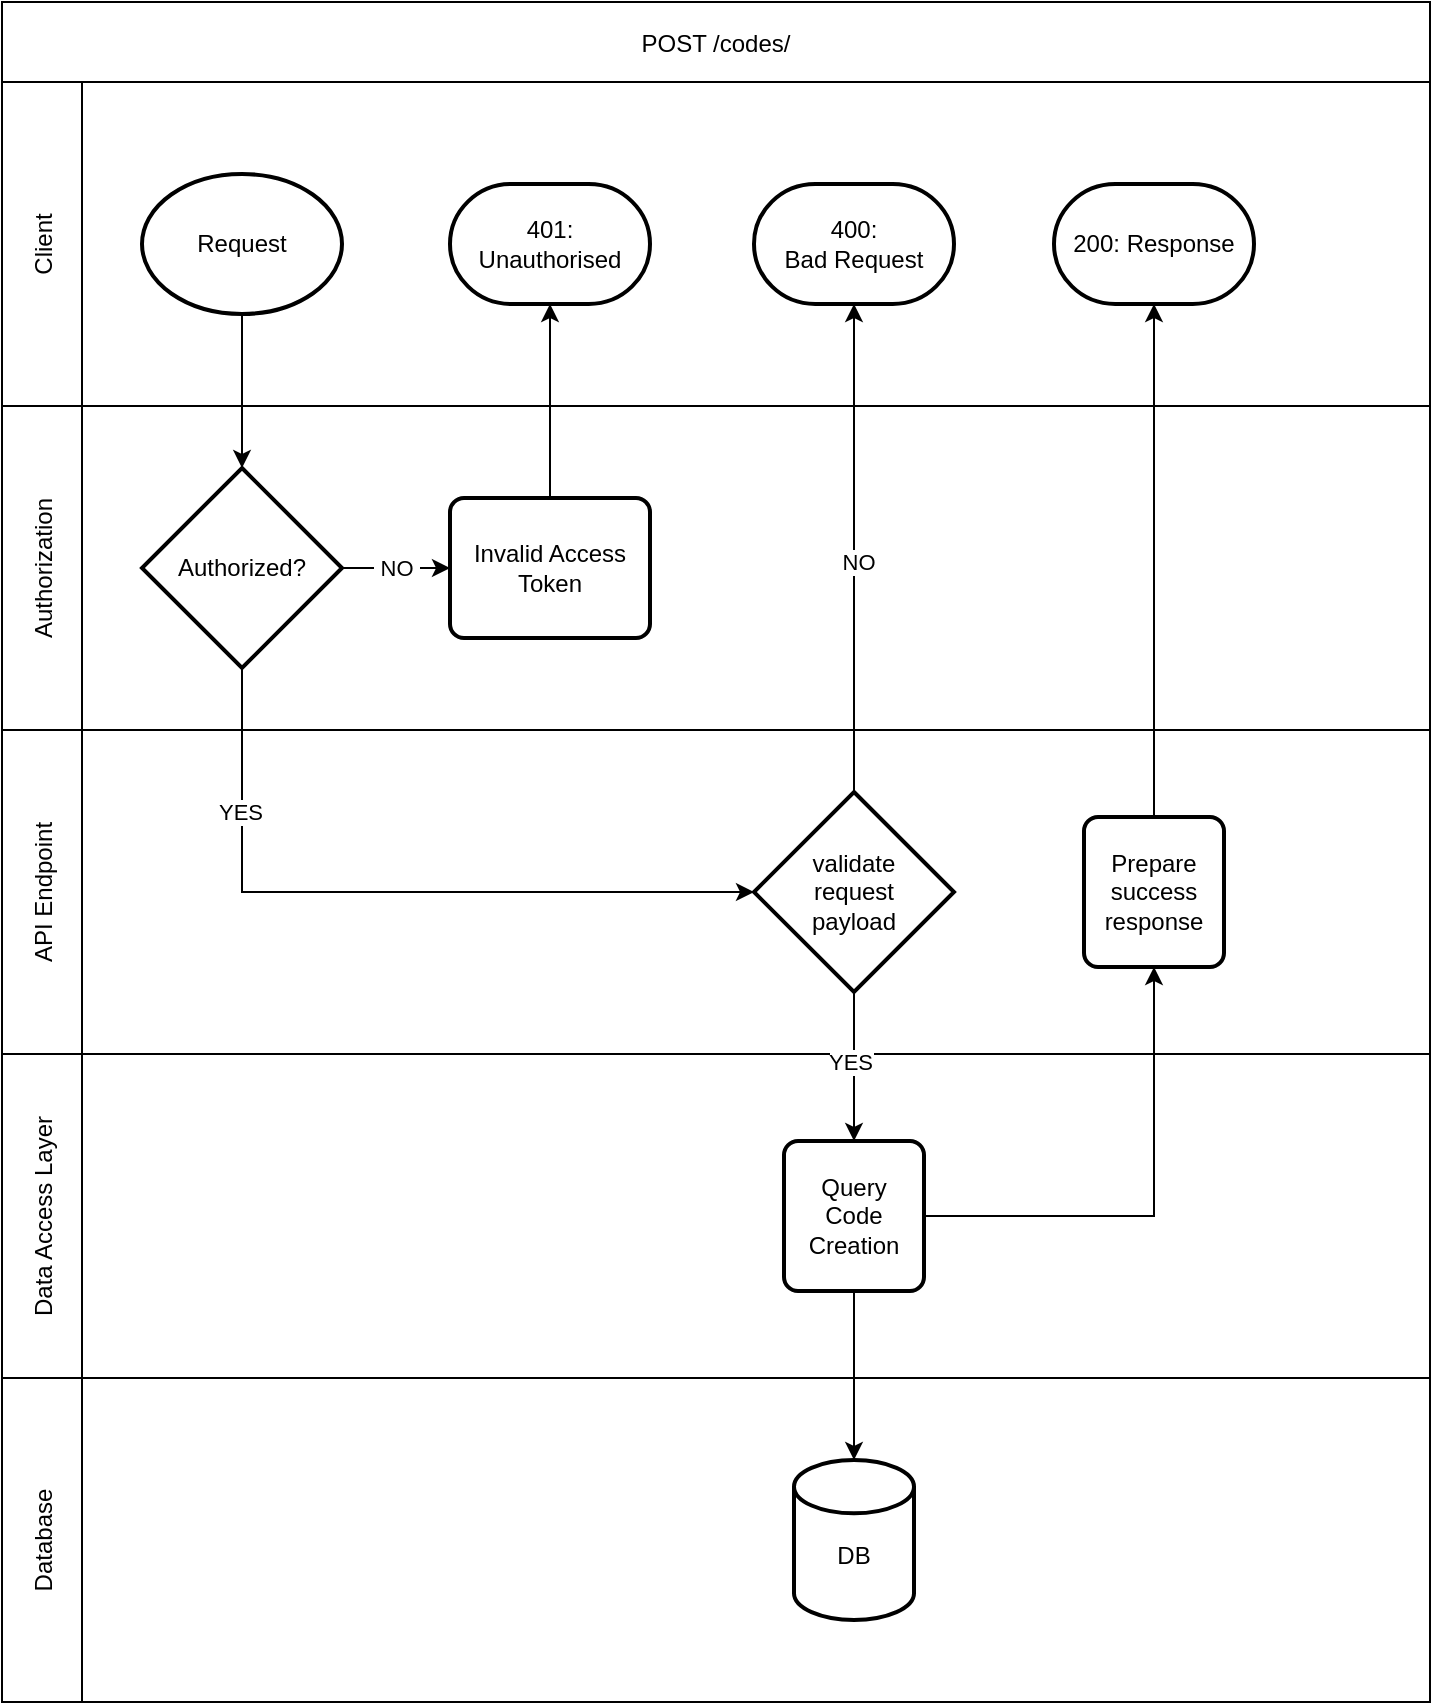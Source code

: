 <mxfile version="26.0.4">
  <diagram id="C5RBs43oDa-KdzZeNtuy" name="Page-1">
    <mxGraphModel dx="607" dy="854" grid="1" gridSize="10" guides="1" tooltips="1" connect="1" arrows="1" fold="1" page="1" pageScale="1" pageWidth="827" pageHeight="1169" math="0" shadow="0">
      <root>
        <mxCell id="WIyWlLk6GJQsqaUBKTNV-0" />
        <mxCell id="WIyWlLk6GJQsqaUBKTNV-1" parent="WIyWlLk6GJQsqaUBKTNV-0" />
        <mxCell id="KsU-oVDJiNAYJk19QjAR-104" value="POST /codes/" style="shape=table;childLayout=tableLayout;startSize=40;collapsible=0;recursiveResize=0;expand=0;" parent="WIyWlLk6GJQsqaUBKTNV-1" vertex="1">
          <mxGeometry x="884" y="80" width="714" height="850" as="geometry" />
        </mxCell>
        <mxCell id="KsU-oVDJiNAYJk19QjAR-107" value="Client" style="shape=tableRow;horizontal=0;swimlaneHead=0;swimlaneBody=0;top=0;left=0;strokeColor=inherit;bottom=0;right=0;dropTarget=0;fontStyle=0;fillColor=none;points=[[0,0.5],[1,0.5]];portConstraint=eastwest;startSize=40;collapsible=0;recursiveResize=0;expand=0;" parent="KsU-oVDJiNAYJk19QjAR-104" vertex="1">
          <mxGeometry y="40" width="714" height="162" as="geometry" />
        </mxCell>
        <mxCell id="KsU-oVDJiNAYJk19QjAR-108" value="" style="swimlane;swimlaneHead=0;swimlaneBody=0;fontStyle=0;connectable=0;strokeColor=inherit;fillColor=none;startSize=0;collapsible=0;recursiveResize=0;expand=0;" parent="KsU-oVDJiNAYJk19QjAR-107" vertex="1">
          <mxGeometry x="40" width="674" height="162" as="geometry">
            <mxRectangle width="674" height="162" as="alternateBounds" />
          </mxGeometry>
        </mxCell>
        <mxCell id="Q2JHpyXK3tvcLyVBupTh-7" value="Request" style="strokeWidth=2;html=1;shape=mxgraph.flowchart.start_1;whiteSpace=wrap;" parent="KsU-oVDJiNAYJk19QjAR-108" vertex="1">
          <mxGeometry x="30" y="46" width="100" height="70" as="geometry" />
        </mxCell>
        <mxCell id="Q2JHpyXK3tvcLyVBupTh-10" value="401: Unauthorised" style="strokeWidth=2;html=1;shape=mxgraph.flowchart.terminator;whiteSpace=wrap;" parent="KsU-oVDJiNAYJk19QjAR-108" vertex="1">
          <mxGeometry x="184" y="51" width="100" height="60" as="geometry" />
        </mxCell>
        <mxCell id="ZfSD3USpCY6e5y5g9DAe-16" value="200: Response" style="strokeWidth=2;html=1;shape=mxgraph.flowchart.terminator;whiteSpace=wrap;" parent="KsU-oVDJiNAYJk19QjAR-108" vertex="1">
          <mxGeometry x="486" y="51" width="100" height="60" as="geometry" />
        </mxCell>
        <mxCell id="HGcjKGALSTUR5RTaQ5zP-2" value="400:&lt;div&gt;Bad Request&lt;/div&gt;" style="strokeWidth=2;html=1;shape=mxgraph.flowchart.terminator;whiteSpace=wrap;" vertex="1" parent="KsU-oVDJiNAYJk19QjAR-108">
          <mxGeometry x="336" y="51" width="100" height="60" as="geometry" />
        </mxCell>
        <mxCell id="KsU-oVDJiNAYJk19QjAR-109" value="Authorization" style="shape=tableRow;horizontal=0;swimlaneHead=0;swimlaneBody=0;top=0;left=0;strokeColor=inherit;bottom=0;right=0;dropTarget=0;fontStyle=0;fillColor=none;points=[[0,0.5],[1,0.5]];portConstraint=eastwest;startSize=40;collapsible=0;recursiveResize=0;expand=0;" parent="KsU-oVDJiNAYJk19QjAR-104" vertex="1">
          <mxGeometry y="202" width="714" height="162" as="geometry" />
        </mxCell>
        <mxCell id="KsU-oVDJiNAYJk19QjAR-110" value="" style="swimlane;swimlaneHead=0;swimlaneBody=0;fontStyle=0;connectable=0;strokeColor=inherit;fillColor=none;startSize=0;collapsible=0;recursiveResize=0;expand=0;" parent="KsU-oVDJiNAYJk19QjAR-109" vertex="1">
          <mxGeometry x="40" width="674" height="162" as="geometry">
            <mxRectangle width="674" height="162" as="alternateBounds" />
          </mxGeometry>
        </mxCell>
        <mxCell id="Q2JHpyXK3tvcLyVBupTh-8" value="Authorized?" style="strokeWidth=2;html=1;shape=mxgraph.flowchart.decision;whiteSpace=wrap;" parent="KsU-oVDJiNAYJk19QjAR-110" vertex="1">
          <mxGeometry x="30" y="31" width="100" height="100" as="geometry" />
        </mxCell>
        <mxCell id="Q2JHpyXK3tvcLyVBupTh-11" value="Invalid Access Token" style="rounded=1;whiteSpace=wrap;html=1;absoluteArcSize=1;arcSize=14;strokeWidth=2;" parent="KsU-oVDJiNAYJk19QjAR-110" vertex="1">
          <mxGeometry x="184" y="46" width="100" height="70" as="geometry" />
        </mxCell>
        <mxCell id="Q2JHpyXK3tvcLyVBupTh-12" value="&amp;nbsp;NO&amp;nbsp;" style="edgeStyle=orthogonalEdgeStyle;rounded=0;orthogonalLoop=1;jettySize=auto;html=1;entryX=0;entryY=0.5;entryDx=0;entryDy=0;" parent="KsU-oVDJiNAYJk19QjAR-110" source="Q2JHpyXK3tvcLyVBupTh-8" target="Q2JHpyXK3tvcLyVBupTh-11" edge="1">
          <mxGeometry relative="1" as="geometry" />
        </mxCell>
        <mxCell id="KsU-oVDJiNAYJk19QjAR-119" value="API Endpoint" style="shape=tableRow;horizontal=0;swimlaneHead=0;swimlaneBody=0;top=0;left=0;strokeColor=inherit;bottom=0;right=0;dropTarget=0;fontStyle=0;fillColor=none;points=[[0,0.5],[1,0.5]];portConstraint=eastwest;startSize=40;collapsible=0;recursiveResize=0;expand=0;" parent="KsU-oVDJiNAYJk19QjAR-104" vertex="1">
          <mxGeometry y="364" width="714" height="162" as="geometry" />
        </mxCell>
        <mxCell id="KsU-oVDJiNAYJk19QjAR-120" style="swimlane;swimlaneHead=0;swimlaneBody=0;fontStyle=0;connectable=0;strokeColor=inherit;fillColor=none;startSize=0;collapsible=0;recursiveResize=0;expand=0;" parent="KsU-oVDJiNAYJk19QjAR-119" vertex="1">
          <mxGeometry x="40" width="674" height="162" as="geometry">
            <mxRectangle width="674" height="162" as="alternateBounds" />
          </mxGeometry>
        </mxCell>
        <mxCell id="ZfSD3USpCY6e5y5g9DAe-14" value="Prepare&lt;br&gt;success&lt;br&gt;response" style="rounded=1;whiteSpace=wrap;html=1;absoluteArcSize=1;arcSize=14;strokeWidth=2;shadow=0;glass=0;sketch=0;gradientColor=none;" parent="KsU-oVDJiNAYJk19QjAR-120" vertex="1">
          <mxGeometry x="501" y="43.5" width="70" height="75" as="geometry" />
        </mxCell>
        <mxCell id="HGcjKGALSTUR5RTaQ5zP-1" value="validate&lt;div&gt;request&lt;/div&gt;&lt;div&gt;payload&lt;/div&gt;" style="strokeWidth=2;html=1;shape=mxgraph.flowchart.decision;whiteSpace=wrap;" vertex="1" parent="KsU-oVDJiNAYJk19QjAR-120">
          <mxGeometry x="336" y="31" width="100" height="100" as="geometry" />
        </mxCell>
        <mxCell id="KsU-oVDJiNAYJk19QjAR-117" value="Data Access Layer" style="shape=tableRow;horizontal=0;swimlaneHead=0;swimlaneBody=0;top=0;left=0;strokeColor=inherit;bottom=0;right=0;dropTarget=0;fontStyle=0;fillColor=none;points=[[0,0.5],[1,0.5]];portConstraint=eastwest;startSize=40;collapsible=0;recursiveResize=0;expand=0;" parent="KsU-oVDJiNAYJk19QjAR-104" vertex="1">
          <mxGeometry y="526" width="714" height="162" as="geometry" />
        </mxCell>
        <mxCell id="KsU-oVDJiNAYJk19QjAR-118" style="swimlane;swimlaneHead=0;swimlaneBody=0;fontStyle=0;connectable=0;strokeColor=inherit;fillColor=none;startSize=0;collapsible=0;recursiveResize=0;expand=0;" parent="KsU-oVDJiNAYJk19QjAR-117" vertex="1">
          <mxGeometry x="40" width="674" height="162" as="geometry">
            <mxRectangle width="674" height="162" as="alternateBounds" />
          </mxGeometry>
        </mxCell>
        <mxCell id="Q2JHpyXK3tvcLyVBupTh-17" value="Query&lt;div&gt;Code&lt;/div&gt;&lt;div&gt;Creation&lt;/div&gt;" style="rounded=1;whiteSpace=wrap;html=1;absoluteArcSize=1;arcSize=14;strokeWidth=2;shadow=0;glass=0;sketch=0;gradientColor=none;" parent="KsU-oVDJiNAYJk19QjAR-118" vertex="1">
          <mxGeometry x="351" y="43.5" width="70" height="75" as="geometry" />
        </mxCell>
        <mxCell id="KsU-oVDJiNAYJk19QjAR-121" value="Database" style="shape=tableRow;horizontal=0;swimlaneHead=0;swimlaneBody=0;top=0;left=0;strokeColor=inherit;bottom=0;right=0;dropTarget=0;fontStyle=0;fillColor=none;points=[[0,0.5],[1,0.5]];portConstraint=eastwest;startSize=40;collapsible=0;recursiveResize=0;expand=0;" parent="KsU-oVDJiNAYJk19QjAR-104" vertex="1">
          <mxGeometry y="688" width="714" height="162" as="geometry" />
        </mxCell>
        <mxCell id="KsU-oVDJiNAYJk19QjAR-122" style="swimlane;swimlaneHead=0;swimlaneBody=0;fontStyle=0;connectable=0;strokeColor=inherit;fillColor=none;startSize=0;collapsible=0;recursiveResize=0;expand=0;" parent="KsU-oVDJiNAYJk19QjAR-121" vertex="1">
          <mxGeometry x="40" width="674" height="162" as="geometry">
            <mxRectangle width="674" height="162" as="alternateBounds" />
          </mxGeometry>
        </mxCell>
        <mxCell id="ZfSD3USpCY6e5y5g9DAe-2" value="&lt;br&gt;DB" style="strokeWidth=2;html=1;shape=mxgraph.flowchart.database;whiteSpace=wrap;rounded=0;shadow=0;glass=0;sketch=0;gradientColor=none;" parent="KsU-oVDJiNAYJk19QjAR-122" vertex="1">
          <mxGeometry x="356" y="41" width="60" height="80" as="geometry" />
        </mxCell>
        <mxCell id="Q2JHpyXK3tvcLyVBupTh-9" style="edgeStyle=orthogonalEdgeStyle;rounded=0;orthogonalLoop=1;jettySize=auto;html=1;entryX=0.5;entryY=0;entryDx=0;entryDy=0;entryPerimeter=0;" parent="KsU-oVDJiNAYJk19QjAR-104" source="Q2JHpyXK3tvcLyVBupTh-7" target="Q2JHpyXK3tvcLyVBupTh-8" edge="1">
          <mxGeometry relative="1" as="geometry" />
        </mxCell>
        <mxCell id="KsU-oVDJiNAYJk19QjAR-0" style="edgeStyle=orthogonalEdgeStyle;rounded=0;orthogonalLoop=1;jettySize=auto;html=1;entryX=0;entryY=0.5;entryDx=0;entryDy=0;exitX=0.5;exitY=1;exitDx=0;exitDy=0;exitPerimeter=0;entryPerimeter=0;" parent="KsU-oVDJiNAYJk19QjAR-104" source="Q2JHpyXK3tvcLyVBupTh-8" target="HGcjKGALSTUR5RTaQ5zP-1" edge="1">
          <mxGeometry relative="1" as="geometry">
            <mxPoint x="-690" y="500" as="targetPoint" />
          </mxGeometry>
        </mxCell>
        <mxCell id="KsU-oVDJiNAYJk19QjAR-1" value="YES" style="edgeLabel;html=1;align=center;verticalAlign=middle;resizable=0;points=[];" parent="KsU-oVDJiNAYJk19QjAR-0" vertex="1" connectable="0">
          <mxGeometry x="-0.608" y="-1" relative="1" as="geometry">
            <mxPoint as="offset" />
          </mxGeometry>
        </mxCell>
        <mxCell id="Q2JHpyXK3tvcLyVBupTh-13" style="edgeStyle=orthogonalEdgeStyle;rounded=0;orthogonalLoop=1;jettySize=auto;html=1;entryX=0.5;entryY=1;entryDx=0;entryDy=0;entryPerimeter=0;" parent="KsU-oVDJiNAYJk19QjAR-104" source="Q2JHpyXK3tvcLyVBupTh-11" target="Q2JHpyXK3tvcLyVBupTh-10" edge="1">
          <mxGeometry relative="1" as="geometry" />
        </mxCell>
        <mxCell id="ZfSD3USpCY6e5y5g9DAe-17" style="edgeStyle=orthogonalEdgeStyle;rounded=0;orthogonalLoop=1;jettySize=auto;html=1;entryX=0.5;entryY=1;entryDx=0;entryDy=0;entryPerimeter=0;" parent="KsU-oVDJiNAYJk19QjAR-104" source="ZfSD3USpCY6e5y5g9DAe-14" target="ZfSD3USpCY6e5y5g9DAe-16" edge="1">
          <mxGeometry relative="1" as="geometry" />
        </mxCell>
        <mxCell id="KsU-oVDJiNAYJk19QjAR-11" style="edgeStyle=orthogonalEdgeStyle;rounded=0;orthogonalLoop=1;jettySize=auto;html=1;entryX=0.5;entryY=1;entryDx=0;entryDy=0;" parent="KsU-oVDJiNAYJk19QjAR-104" source="Q2JHpyXK3tvcLyVBupTh-17" target="ZfSD3USpCY6e5y5g9DAe-14" edge="1">
          <mxGeometry relative="1" as="geometry">
            <mxPoint x="-430" y="495" as="targetPoint" />
          </mxGeometry>
        </mxCell>
        <mxCell id="ZfSD3USpCY6e5y5g9DAe-6" style="edgeStyle=orthogonalEdgeStyle;rounded=0;orthogonalLoop=1;jettySize=auto;html=1;" parent="KsU-oVDJiNAYJk19QjAR-104" source="Q2JHpyXK3tvcLyVBupTh-17" target="ZfSD3USpCY6e5y5g9DAe-2" edge="1">
          <mxGeometry relative="1" as="geometry" />
        </mxCell>
        <mxCell id="HGcjKGALSTUR5RTaQ5zP-3" style="edgeStyle=orthogonalEdgeStyle;rounded=0;orthogonalLoop=1;jettySize=auto;html=1;entryX=0.5;entryY=1;entryDx=0;entryDy=0;entryPerimeter=0;" edge="1" parent="KsU-oVDJiNAYJk19QjAR-104" source="HGcjKGALSTUR5RTaQ5zP-1" target="HGcjKGALSTUR5RTaQ5zP-2">
          <mxGeometry relative="1" as="geometry" />
        </mxCell>
        <mxCell id="HGcjKGALSTUR5RTaQ5zP-6" value="NO" style="edgeLabel;html=1;align=center;verticalAlign=middle;resizable=0;points=[];" vertex="1" connectable="0" parent="HGcjKGALSTUR5RTaQ5zP-3">
          <mxGeometry x="-0.057" y="-2" relative="1" as="geometry">
            <mxPoint as="offset" />
          </mxGeometry>
        </mxCell>
        <mxCell id="HGcjKGALSTUR5RTaQ5zP-4" style="edgeStyle=orthogonalEdgeStyle;rounded=0;orthogonalLoop=1;jettySize=auto;html=1;" edge="1" parent="KsU-oVDJiNAYJk19QjAR-104" source="HGcjKGALSTUR5RTaQ5zP-1" target="Q2JHpyXK3tvcLyVBupTh-17">
          <mxGeometry relative="1" as="geometry" />
        </mxCell>
        <mxCell id="HGcjKGALSTUR5RTaQ5zP-5" value="YES" style="edgeLabel;html=1;align=center;verticalAlign=middle;resizable=0;points=[];" vertex="1" connectable="0" parent="HGcjKGALSTUR5RTaQ5zP-4">
          <mxGeometry x="-0.06" y="-2" relative="1" as="geometry">
            <mxPoint as="offset" />
          </mxGeometry>
        </mxCell>
      </root>
    </mxGraphModel>
  </diagram>
</mxfile>
